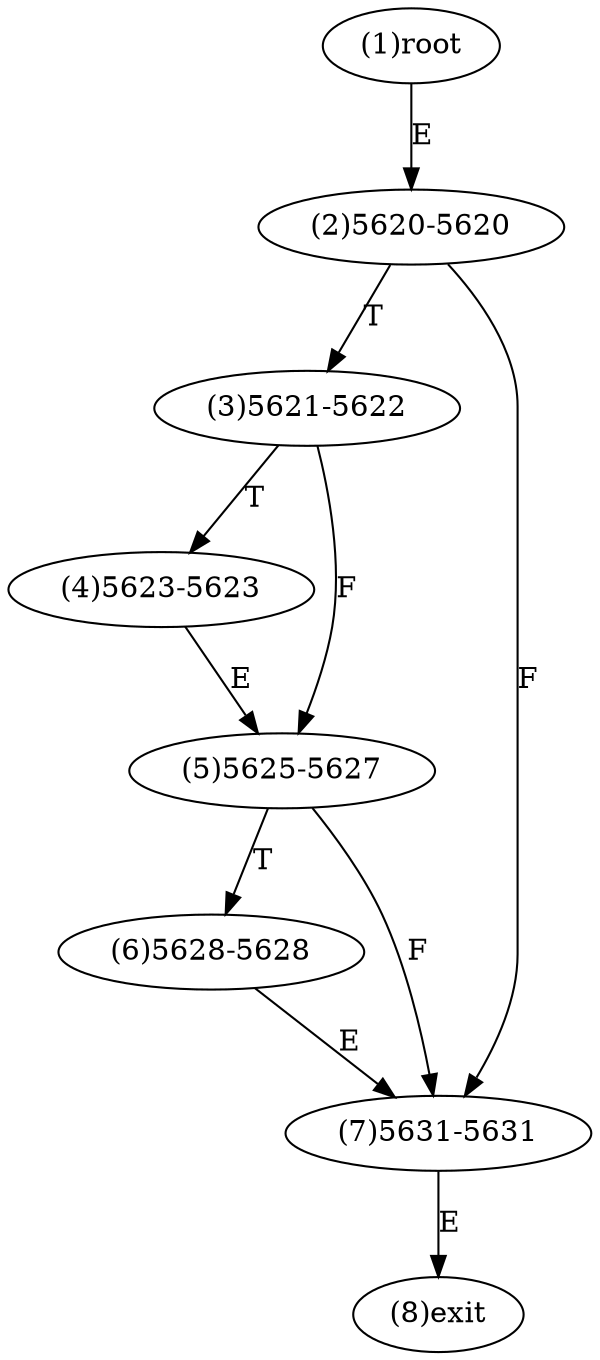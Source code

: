 digraph "" { 
1[ label="(1)root"];
2[ label="(2)5620-5620"];
3[ label="(3)5621-5622"];
4[ label="(4)5623-5623"];
5[ label="(5)5625-5627"];
6[ label="(6)5628-5628"];
7[ label="(7)5631-5631"];
8[ label="(8)exit"];
1->2[ label="E"];
2->7[ label="F"];
2->3[ label="T"];
3->5[ label="F"];
3->4[ label="T"];
4->5[ label="E"];
5->7[ label="F"];
5->6[ label="T"];
6->7[ label="E"];
7->8[ label="E"];
}